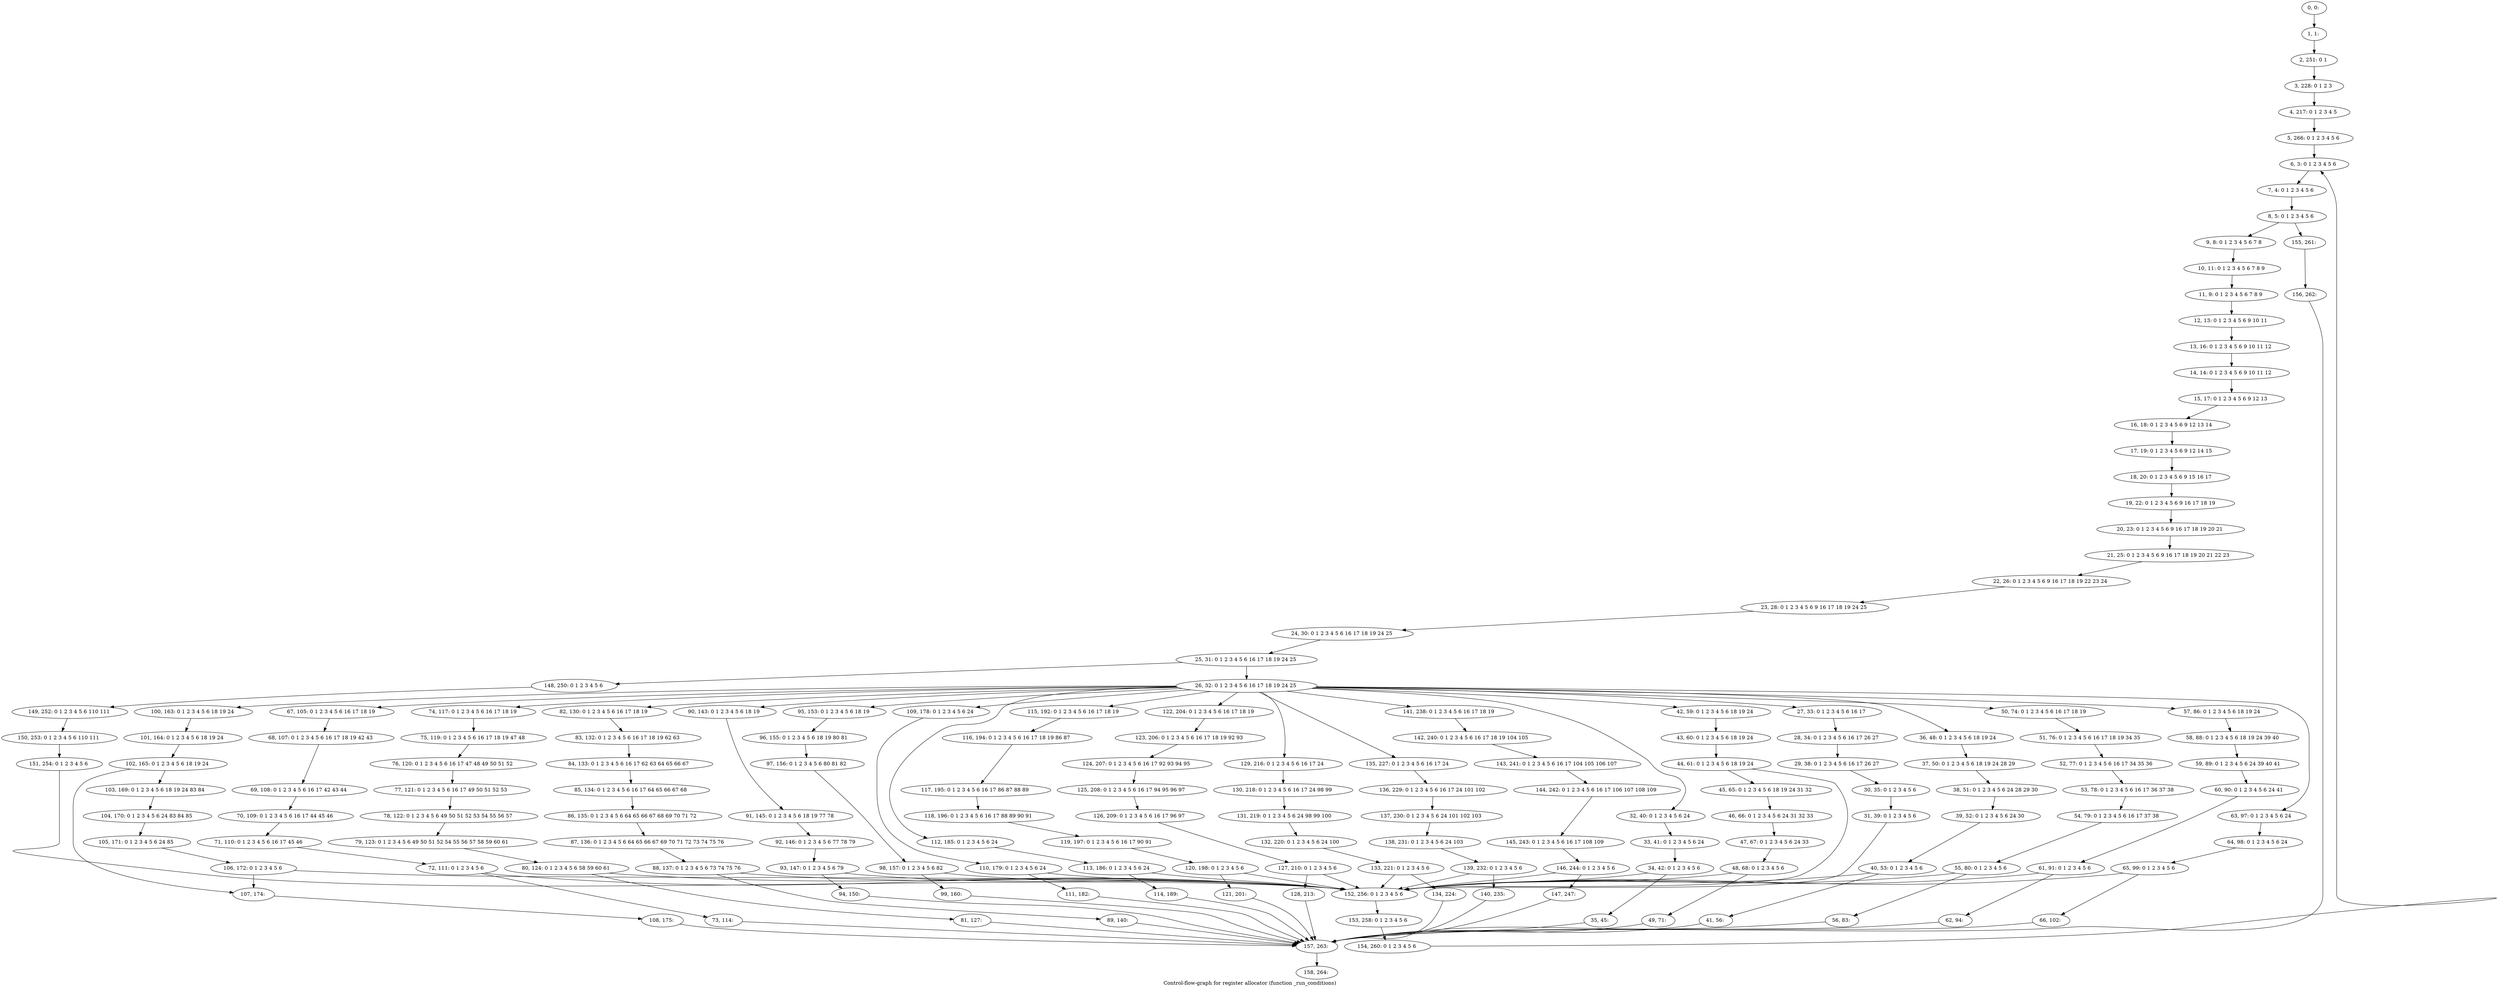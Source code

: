 digraph G {
graph [label="Control-flow-graph for register allocator (function _run_conditions)"]
0[label="0, 0: "];
1[label="1, 1: "];
2[label="2, 251: 0 1 "];
3[label="3, 228: 0 1 2 3 "];
4[label="4, 217: 0 1 2 3 4 5 "];
5[label="5, 266: 0 1 2 3 4 5 6 "];
6[label="6, 3: 0 1 2 3 4 5 6 "];
7[label="7, 4: 0 1 2 3 4 5 6 "];
8[label="8, 5: 0 1 2 3 4 5 6 "];
9[label="9, 8: 0 1 2 3 4 5 6 7 8 "];
10[label="10, 11: 0 1 2 3 4 5 6 7 8 9 "];
11[label="11, 9: 0 1 2 3 4 5 6 7 8 9 "];
12[label="12, 13: 0 1 2 3 4 5 6 9 10 11 "];
13[label="13, 16: 0 1 2 3 4 5 6 9 10 11 12 "];
14[label="14, 14: 0 1 2 3 4 5 6 9 10 11 12 "];
15[label="15, 17: 0 1 2 3 4 5 6 9 12 13 "];
16[label="16, 18: 0 1 2 3 4 5 6 9 12 13 14 "];
17[label="17, 19: 0 1 2 3 4 5 6 9 12 14 15 "];
18[label="18, 20: 0 1 2 3 4 5 6 9 15 16 17 "];
19[label="19, 22: 0 1 2 3 4 5 6 9 16 17 18 19 "];
20[label="20, 23: 0 1 2 3 4 5 6 9 16 17 18 19 20 21 "];
21[label="21, 25: 0 1 2 3 4 5 6 9 16 17 18 19 20 21 22 23 "];
22[label="22, 26: 0 1 2 3 4 5 6 9 16 17 18 19 22 23 24 "];
23[label="23, 28: 0 1 2 3 4 5 6 9 16 17 18 19 24 25 "];
24[label="24, 30: 0 1 2 3 4 5 6 16 17 18 19 24 25 "];
25[label="25, 31: 0 1 2 3 4 5 6 16 17 18 19 24 25 "];
26[label="26, 32: 0 1 2 3 4 5 6 16 17 18 19 24 25 "];
27[label="27, 33: 0 1 2 3 4 5 6 16 17 "];
28[label="28, 34: 0 1 2 3 4 5 6 16 17 26 27 "];
29[label="29, 38: 0 1 2 3 4 5 6 16 17 26 27 "];
30[label="30, 35: 0 1 2 3 4 5 6 "];
31[label="31, 39: 0 1 2 3 4 5 6 "];
32[label="32, 40: 0 1 2 3 4 5 6 24 "];
33[label="33, 41: 0 1 2 3 4 5 6 24 "];
34[label="34, 42: 0 1 2 3 4 5 6 "];
35[label="35, 45: "];
36[label="36, 48: 0 1 2 3 4 5 6 18 19 24 "];
37[label="37, 50: 0 1 2 3 4 5 6 18 19 24 28 29 "];
38[label="38, 51: 0 1 2 3 4 5 6 24 28 29 30 "];
39[label="39, 52: 0 1 2 3 4 5 6 24 30 "];
40[label="40, 53: 0 1 2 3 4 5 6 "];
41[label="41, 56: "];
42[label="42, 59: 0 1 2 3 4 5 6 18 19 24 "];
43[label="43, 60: 0 1 2 3 4 5 6 18 19 24 "];
44[label="44, 61: 0 1 2 3 4 5 6 18 19 24 "];
45[label="45, 65: 0 1 2 3 4 5 6 18 19 24 31 32 "];
46[label="46, 66: 0 1 2 3 4 5 6 24 31 32 33 "];
47[label="47, 67: 0 1 2 3 4 5 6 24 33 "];
48[label="48, 68: 0 1 2 3 4 5 6 "];
49[label="49, 71: "];
50[label="50, 74: 0 1 2 3 4 5 6 16 17 18 19 "];
51[label="51, 76: 0 1 2 3 4 5 6 16 17 18 19 34 35 "];
52[label="52, 77: 0 1 2 3 4 5 6 16 17 34 35 36 "];
53[label="53, 78: 0 1 2 3 4 5 6 16 17 36 37 38 "];
54[label="54, 79: 0 1 2 3 4 5 6 16 17 37 38 "];
55[label="55, 80: 0 1 2 3 4 5 6 "];
56[label="56, 83: "];
57[label="57, 86: 0 1 2 3 4 5 6 18 19 24 "];
58[label="58, 88: 0 1 2 3 4 5 6 18 19 24 39 40 "];
59[label="59, 89: 0 1 2 3 4 5 6 24 39 40 41 "];
60[label="60, 90: 0 1 2 3 4 5 6 24 41 "];
61[label="61, 91: 0 1 2 3 4 5 6 "];
62[label="62, 94: "];
63[label="63, 97: 0 1 2 3 4 5 6 24 "];
64[label="64, 98: 0 1 2 3 4 5 6 24 "];
65[label="65, 99: 0 1 2 3 4 5 6 "];
66[label="66, 102: "];
67[label="67, 105: 0 1 2 3 4 5 6 16 17 18 19 "];
68[label="68, 107: 0 1 2 3 4 5 6 16 17 18 19 42 43 "];
69[label="69, 108: 0 1 2 3 4 5 6 16 17 42 43 44 "];
70[label="70, 109: 0 1 2 3 4 5 6 16 17 44 45 46 "];
71[label="71, 110: 0 1 2 3 4 5 6 16 17 45 46 "];
72[label="72, 111: 0 1 2 3 4 5 6 "];
73[label="73, 114: "];
74[label="74, 117: 0 1 2 3 4 5 6 16 17 18 19 "];
75[label="75, 119: 0 1 2 3 4 5 6 16 17 18 19 47 48 "];
76[label="76, 120: 0 1 2 3 4 5 6 16 17 47 48 49 50 51 52 "];
77[label="77, 121: 0 1 2 3 4 5 6 16 17 49 50 51 52 53 "];
78[label="78, 122: 0 1 2 3 4 5 6 49 50 51 52 53 54 55 56 57 "];
79[label="79, 123: 0 1 2 3 4 5 6 49 50 51 52 54 55 56 57 58 59 60 61 "];
80[label="80, 124: 0 1 2 3 4 5 6 58 59 60 61 "];
81[label="81, 127: "];
82[label="82, 130: 0 1 2 3 4 5 6 16 17 18 19 "];
83[label="83, 132: 0 1 2 3 4 5 6 16 17 18 19 62 63 "];
84[label="84, 133: 0 1 2 3 4 5 6 16 17 62 63 64 65 66 67 "];
85[label="85, 134: 0 1 2 3 4 5 6 16 17 64 65 66 67 68 "];
86[label="86, 135: 0 1 2 3 4 5 6 64 65 66 67 68 69 70 71 72 "];
87[label="87, 136: 0 1 2 3 4 5 6 64 65 66 67 69 70 71 72 73 74 75 76 "];
88[label="88, 137: 0 1 2 3 4 5 6 73 74 75 76 "];
89[label="89, 140: "];
90[label="90, 143: 0 1 2 3 4 5 6 18 19 "];
91[label="91, 145: 0 1 2 3 4 5 6 18 19 77 78 "];
92[label="92, 146: 0 1 2 3 4 5 6 77 78 79 "];
93[label="93, 147: 0 1 2 3 4 5 6 79 "];
94[label="94, 150: "];
95[label="95, 153: 0 1 2 3 4 5 6 18 19 "];
96[label="96, 155: 0 1 2 3 4 5 6 18 19 80 81 "];
97[label="97, 156: 0 1 2 3 4 5 6 80 81 82 "];
98[label="98, 157: 0 1 2 3 4 5 6 82 "];
99[label="99, 160: "];
100[label="100, 163: 0 1 2 3 4 5 6 18 19 24 "];
101[label="101, 164: 0 1 2 3 4 5 6 18 19 24 "];
102[label="102, 165: 0 1 2 3 4 5 6 18 19 24 "];
103[label="103, 169: 0 1 2 3 4 5 6 18 19 24 83 84 "];
104[label="104, 170: 0 1 2 3 4 5 6 24 83 84 85 "];
105[label="105, 171: 0 1 2 3 4 5 6 24 85 "];
106[label="106, 172: 0 1 2 3 4 5 6 "];
107[label="107, 174: "];
108[label="108, 175: "];
109[label="109, 178: 0 1 2 3 4 5 6 24 "];
110[label="110, 179: 0 1 2 3 4 5 6 24 "];
111[label="111, 182: "];
112[label="112, 185: 0 1 2 3 4 5 6 24 "];
113[label="113, 186: 0 1 2 3 4 5 6 24 "];
114[label="114, 189: "];
115[label="115, 192: 0 1 2 3 4 5 6 16 17 18 19 "];
116[label="116, 194: 0 1 2 3 4 5 6 16 17 18 19 86 87 "];
117[label="117, 195: 0 1 2 3 4 5 6 16 17 86 87 88 89 "];
118[label="118, 196: 0 1 2 3 4 5 6 16 17 88 89 90 91 "];
119[label="119, 197: 0 1 2 3 4 5 6 16 17 90 91 "];
120[label="120, 198: 0 1 2 3 4 5 6 "];
121[label="121, 201: "];
122[label="122, 204: 0 1 2 3 4 5 6 16 17 18 19 "];
123[label="123, 206: 0 1 2 3 4 5 6 16 17 18 19 92 93 "];
124[label="124, 207: 0 1 2 3 4 5 6 16 17 92 93 94 95 "];
125[label="125, 208: 0 1 2 3 4 5 6 16 17 94 95 96 97 "];
126[label="126, 209: 0 1 2 3 4 5 6 16 17 96 97 "];
127[label="127, 210: 0 1 2 3 4 5 6 "];
128[label="128, 213: "];
129[label="129, 216: 0 1 2 3 4 5 6 16 17 24 "];
130[label="130, 218: 0 1 2 3 4 5 6 16 17 24 98 99 "];
131[label="131, 219: 0 1 2 3 4 5 6 24 98 99 100 "];
132[label="132, 220: 0 1 2 3 4 5 6 24 100 "];
133[label="133, 221: 0 1 2 3 4 5 6 "];
134[label="134, 224: "];
135[label="135, 227: 0 1 2 3 4 5 6 16 17 24 "];
136[label="136, 229: 0 1 2 3 4 5 6 16 17 24 101 102 "];
137[label="137, 230: 0 1 2 3 4 5 6 24 101 102 103 "];
138[label="138, 231: 0 1 2 3 4 5 6 24 103 "];
139[label="139, 232: 0 1 2 3 4 5 6 "];
140[label="140, 235: "];
141[label="141, 238: 0 1 2 3 4 5 6 16 17 18 19 "];
142[label="142, 240: 0 1 2 3 4 5 6 16 17 18 19 104 105 "];
143[label="143, 241: 0 1 2 3 4 5 6 16 17 104 105 106 107 "];
144[label="144, 242: 0 1 2 3 4 5 6 16 17 106 107 108 109 "];
145[label="145, 243: 0 1 2 3 4 5 6 16 17 108 109 "];
146[label="146, 244: 0 1 2 3 4 5 6 "];
147[label="147, 247: "];
148[label="148, 250: 0 1 2 3 4 5 6 "];
149[label="149, 252: 0 1 2 3 4 5 6 110 111 "];
150[label="150, 253: 0 1 2 3 4 5 6 110 111 "];
151[label="151, 254: 0 1 2 3 4 5 6 "];
152[label="152, 256: 0 1 2 3 4 5 6 "];
153[label="153, 258: 0 1 2 3 4 5 6 "];
154[label="154, 260: 0 1 2 3 4 5 6 "];
155[label="155, 261: "];
156[label="156, 262: "];
157[label="157, 263: "];
158[label="158, 264: "];
0->1 ;
1->2 ;
2->3 ;
3->4 ;
4->5 ;
5->6 ;
6->7 ;
7->8 ;
8->9 ;
8->155 ;
9->10 ;
10->11 ;
11->12 ;
12->13 ;
13->14 ;
14->15 ;
15->16 ;
16->17 ;
17->18 ;
18->19 ;
19->20 ;
20->21 ;
21->22 ;
22->23 ;
23->24 ;
24->25 ;
25->26 ;
25->148 ;
26->27 ;
26->32 ;
26->36 ;
26->42 ;
26->50 ;
26->57 ;
26->63 ;
26->67 ;
26->74 ;
26->82 ;
26->90 ;
26->95 ;
26->100 ;
26->109 ;
26->112 ;
26->115 ;
26->122 ;
26->129 ;
26->135 ;
26->141 ;
27->28 ;
28->29 ;
29->30 ;
30->31 ;
31->152 ;
32->33 ;
33->34 ;
34->35 ;
34->152 ;
35->157 ;
36->37 ;
37->38 ;
38->39 ;
39->40 ;
40->41 ;
40->152 ;
41->157 ;
42->43 ;
43->44 ;
44->45 ;
44->152 ;
45->46 ;
46->47 ;
47->48 ;
48->49 ;
48->152 ;
49->157 ;
50->51 ;
51->52 ;
52->53 ;
53->54 ;
54->55 ;
55->56 ;
55->152 ;
56->157 ;
57->58 ;
58->59 ;
59->60 ;
60->61 ;
61->62 ;
61->152 ;
62->157 ;
63->64 ;
64->65 ;
65->66 ;
65->152 ;
66->157 ;
67->68 ;
68->69 ;
69->70 ;
70->71 ;
71->72 ;
72->73 ;
72->152 ;
73->157 ;
74->75 ;
75->76 ;
76->77 ;
77->78 ;
78->79 ;
79->80 ;
80->81 ;
80->152 ;
81->157 ;
82->83 ;
83->84 ;
84->85 ;
85->86 ;
86->87 ;
87->88 ;
88->89 ;
88->152 ;
89->157 ;
90->91 ;
91->92 ;
92->93 ;
93->94 ;
93->152 ;
94->157 ;
95->96 ;
96->97 ;
97->98 ;
98->99 ;
98->152 ;
99->157 ;
100->101 ;
101->102 ;
102->103 ;
102->107 ;
103->104 ;
104->105 ;
105->106 ;
106->107 ;
106->152 ;
107->108 ;
108->157 ;
109->110 ;
110->111 ;
110->152 ;
111->157 ;
112->113 ;
113->114 ;
113->152 ;
114->157 ;
115->116 ;
116->117 ;
117->118 ;
118->119 ;
119->120 ;
120->121 ;
120->152 ;
121->157 ;
122->123 ;
123->124 ;
124->125 ;
125->126 ;
126->127 ;
127->128 ;
127->152 ;
128->157 ;
129->130 ;
130->131 ;
131->132 ;
132->133 ;
133->134 ;
133->152 ;
134->157 ;
135->136 ;
136->137 ;
137->138 ;
138->139 ;
139->140 ;
139->152 ;
140->157 ;
141->142 ;
142->143 ;
143->144 ;
144->145 ;
145->146 ;
146->147 ;
146->152 ;
147->157 ;
148->149 ;
149->150 ;
150->151 ;
151->152 ;
152->153 ;
153->154 ;
154->6 ;
155->156 ;
156->157 ;
157->158 ;
}
